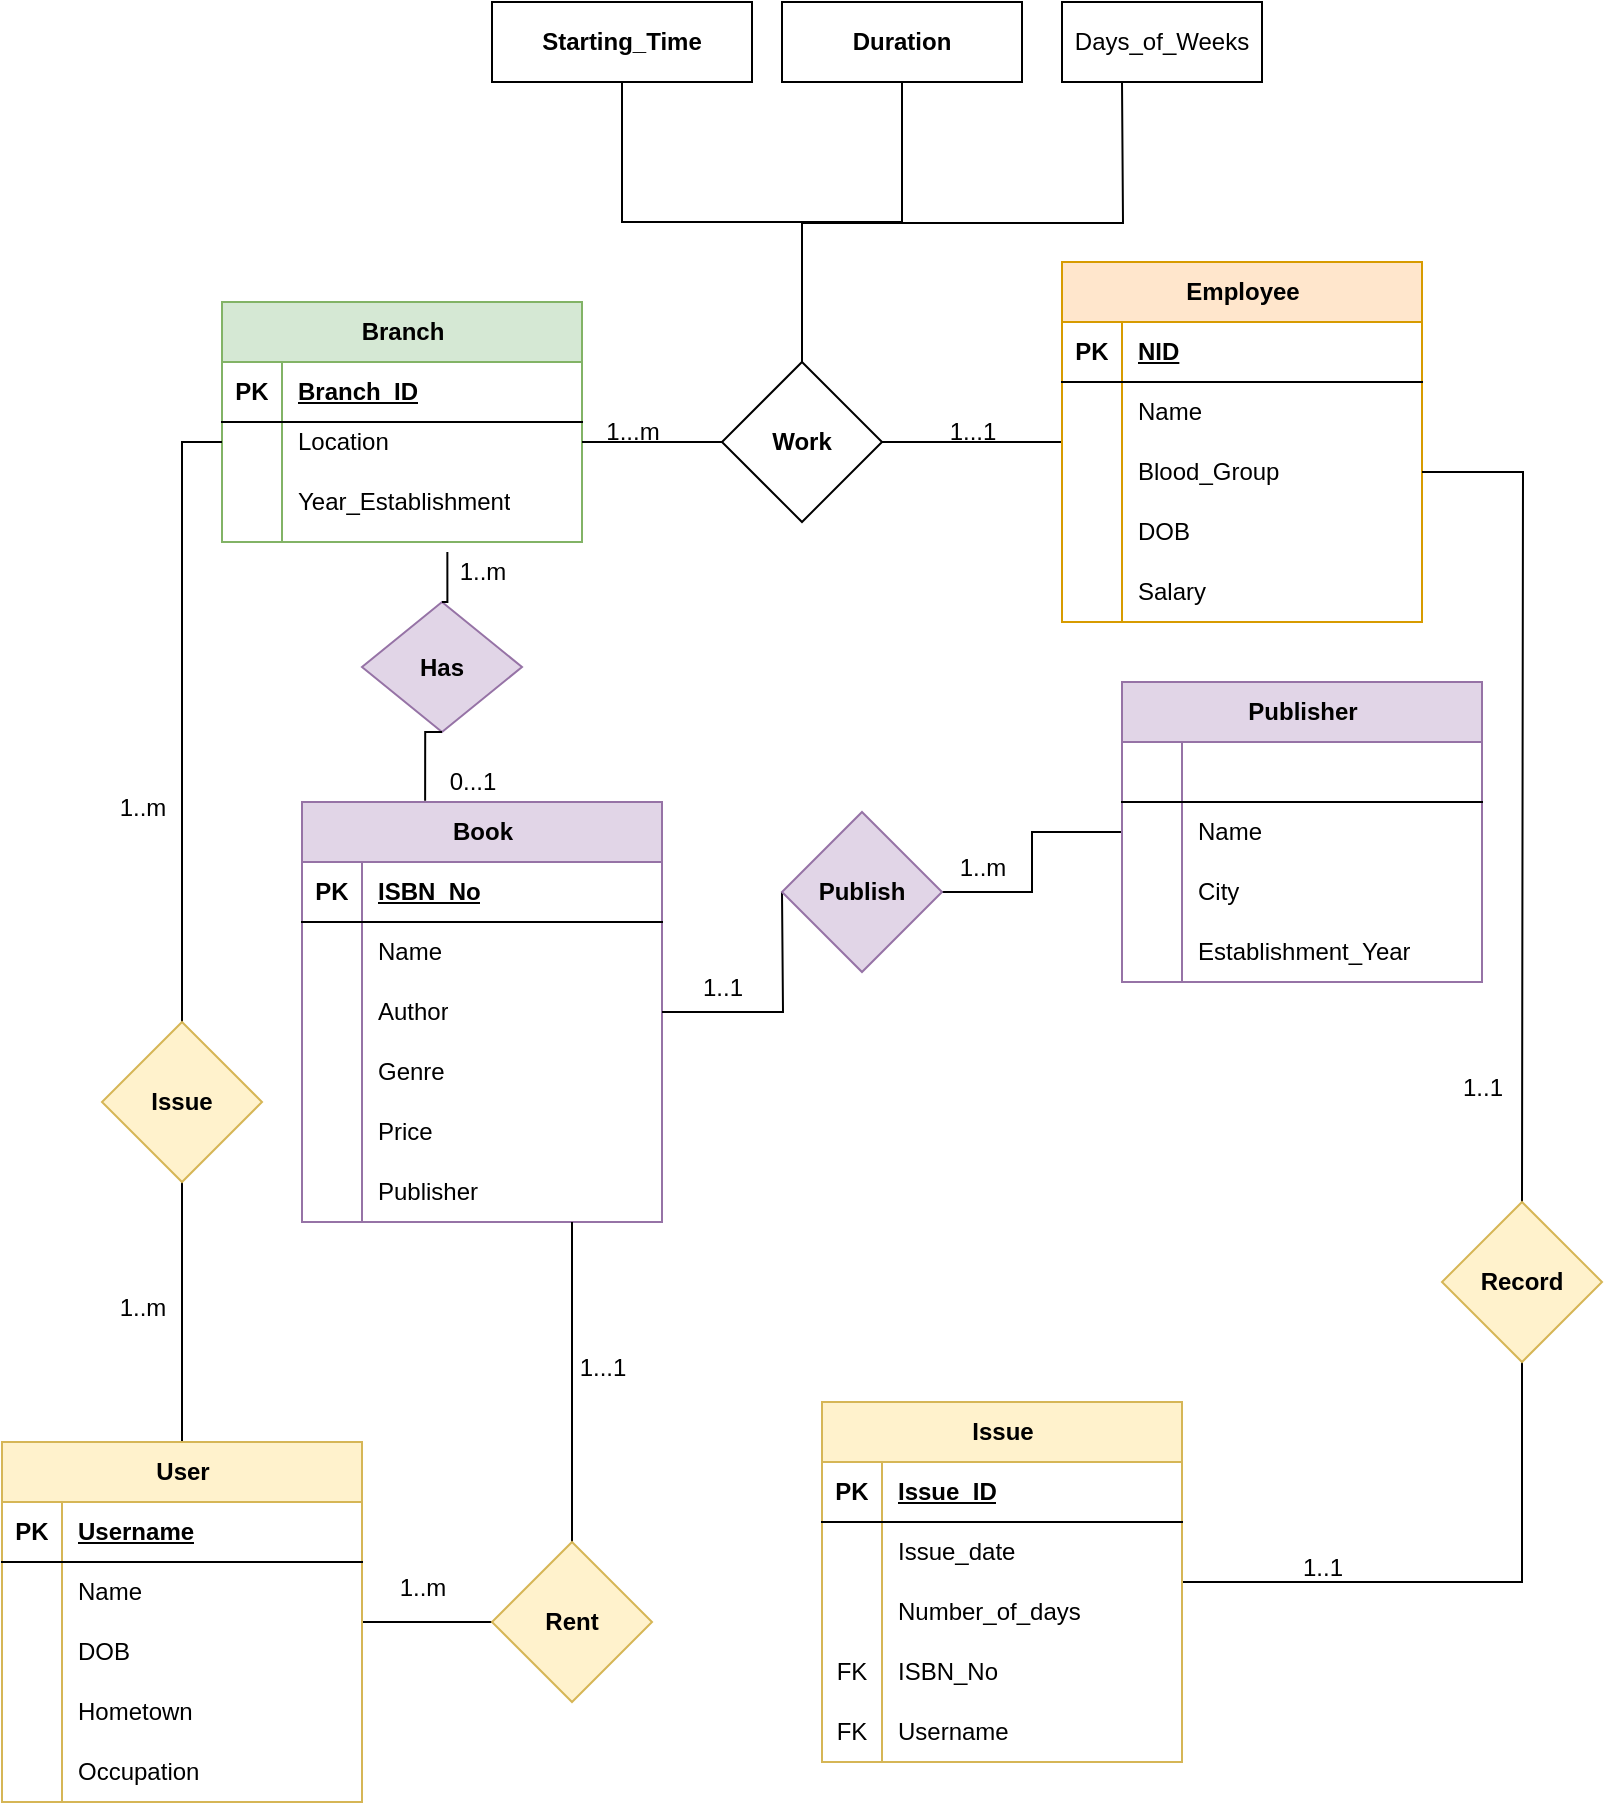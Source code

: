 <mxfile version="21.8.0" type="github">
  <diagram id="R2lEEEUBdFMjLlhIrx00" name="Page-1">
    <mxGraphModel dx="1235" dy="628" grid="1" gridSize="10" guides="1" tooltips="1" connect="1" arrows="1" fold="1" page="1" pageScale="1" pageWidth="850" pageHeight="1100" math="0" shadow="0" extFonts="Permanent Marker^https://fonts.googleapis.com/css?family=Permanent+Marker">
      <root>
        <mxCell id="0" />
        <mxCell id="1" parent="0" />
        <mxCell id="MtGaATZXuPt40L4XzjUD-1" value="Branch" style="shape=table;startSize=30;container=1;collapsible=1;childLayout=tableLayout;fixedRows=1;rowLines=0;fontStyle=1;align=center;resizeLast=1;html=1;fillColor=#d5e8d4;strokeColor=#82b366;" vertex="1" parent="1">
          <mxGeometry x="160" y="190" width="180" height="120" as="geometry" />
        </mxCell>
        <mxCell id="MtGaATZXuPt40L4XzjUD-2" value="" style="shape=tableRow;horizontal=0;startSize=0;swimlaneHead=0;swimlaneBody=0;fillColor=none;collapsible=0;dropTarget=0;points=[[0,0.5],[1,0.5]];portConstraint=eastwest;top=0;left=0;right=0;bottom=1;" vertex="1" parent="MtGaATZXuPt40L4XzjUD-1">
          <mxGeometry y="30" width="180" height="30" as="geometry" />
        </mxCell>
        <mxCell id="MtGaATZXuPt40L4XzjUD-3" value="PK" style="shape=partialRectangle;connectable=0;fillColor=none;top=0;left=0;bottom=0;right=0;fontStyle=1;overflow=hidden;whiteSpace=wrap;html=1;" vertex="1" parent="MtGaATZXuPt40L4XzjUD-2">
          <mxGeometry width="30" height="30" as="geometry">
            <mxRectangle width="30" height="30" as="alternateBounds" />
          </mxGeometry>
        </mxCell>
        <mxCell id="MtGaATZXuPt40L4XzjUD-4" value="Branch_ID" style="shape=partialRectangle;connectable=0;fillColor=none;top=0;left=0;bottom=0;right=0;align=left;spacingLeft=6;fontStyle=5;overflow=hidden;whiteSpace=wrap;html=1;" vertex="1" parent="MtGaATZXuPt40L4XzjUD-2">
          <mxGeometry x="30" width="150" height="30" as="geometry">
            <mxRectangle width="150" height="30" as="alternateBounds" />
          </mxGeometry>
        </mxCell>
        <mxCell id="MtGaATZXuPt40L4XzjUD-5" value="" style="shape=tableRow;horizontal=0;startSize=0;swimlaneHead=0;swimlaneBody=0;fillColor=none;collapsible=0;dropTarget=0;points=[[0,0.5],[1,0.5]];portConstraint=eastwest;top=0;left=0;right=0;bottom=0;" vertex="1" parent="MtGaATZXuPt40L4XzjUD-1">
          <mxGeometry y="60" width="180" height="20" as="geometry" />
        </mxCell>
        <mxCell id="MtGaATZXuPt40L4XzjUD-6" value="" style="shape=partialRectangle;connectable=0;fillColor=none;top=0;left=0;bottom=0;right=0;editable=1;overflow=hidden;whiteSpace=wrap;html=1;" vertex="1" parent="MtGaATZXuPt40L4XzjUD-5">
          <mxGeometry width="30" height="20" as="geometry">
            <mxRectangle width="30" height="20" as="alternateBounds" />
          </mxGeometry>
        </mxCell>
        <mxCell id="MtGaATZXuPt40L4XzjUD-7" value="Location" style="shape=partialRectangle;connectable=0;fillColor=none;top=0;left=0;bottom=0;right=0;align=left;spacingLeft=6;overflow=hidden;whiteSpace=wrap;html=1;" vertex="1" parent="MtGaATZXuPt40L4XzjUD-5">
          <mxGeometry x="30" width="150" height="20" as="geometry">
            <mxRectangle width="150" height="20" as="alternateBounds" />
          </mxGeometry>
        </mxCell>
        <mxCell id="MtGaATZXuPt40L4XzjUD-8" value="" style="shape=tableRow;horizontal=0;startSize=0;swimlaneHead=0;swimlaneBody=0;fillColor=none;collapsible=0;dropTarget=0;points=[[0,0.5],[1,0.5]];portConstraint=eastwest;top=0;left=0;right=0;bottom=0;" vertex="1" parent="MtGaATZXuPt40L4XzjUD-1">
          <mxGeometry y="80" width="180" height="40" as="geometry" />
        </mxCell>
        <mxCell id="MtGaATZXuPt40L4XzjUD-9" value="" style="shape=partialRectangle;connectable=0;fillColor=none;top=0;left=0;bottom=0;right=0;editable=1;overflow=hidden;whiteSpace=wrap;html=1;" vertex="1" parent="MtGaATZXuPt40L4XzjUD-8">
          <mxGeometry width="30" height="40" as="geometry">
            <mxRectangle width="30" height="40" as="alternateBounds" />
          </mxGeometry>
        </mxCell>
        <mxCell id="MtGaATZXuPt40L4XzjUD-10" value="Year_Establishment" style="shape=partialRectangle;connectable=0;fillColor=none;top=0;left=0;bottom=0;right=0;align=left;spacingLeft=6;overflow=hidden;whiteSpace=wrap;html=1;" vertex="1" parent="MtGaATZXuPt40L4XzjUD-8">
          <mxGeometry x="30" width="150" height="40" as="geometry">
            <mxRectangle width="150" height="40" as="alternateBounds" />
          </mxGeometry>
        </mxCell>
        <mxCell id="MtGaATZXuPt40L4XzjUD-41" value="" style="edgeStyle=orthogonalEdgeStyle;rounded=0;orthogonalLoop=1;jettySize=auto;html=1;endArrow=none;endFill=0;" edge="1" parent="1" source="MtGaATZXuPt40L4XzjUD-14" target="MtGaATZXuPt40L4XzjUD-40">
          <mxGeometry relative="1" as="geometry" />
        </mxCell>
        <mxCell id="MtGaATZXuPt40L4XzjUD-14" value="Employee" style="shape=table;startSize=30;container=1;collapsible=1;childLayout=tableLayout;fixedRows=1;rowLines=0;fontStyle=1;align=center;resizeLast=1;html=1;fillColor=#ffe6cc;strokeColor=#d79b00;" vertex="1" parent="1">
          <mxGeometry x="580" y="170" width="180" height="180" as="geometry" />
        </mxCell>
        <mxCell id="MtGaATZXuPt40L4XzjUD-15" value="" style="shape=tableRow;horizontal=0;startSize=0;swimlaneHead=0;swimlaneBody=0;fillColor=none;collapsible=0;dropTarget=0;points=[[0,0.5],[1,0.5]];portConstraint=eastwest;top=0;left=0;right=0;bottom=1;" vertex="1" parent="MtGaATZXuPt40L4XzjUD-14">
          <mxGeometry y="30" width="180" height="30" as="geometry" />
        </mxCell>
        <mxCell id="MtGaATZXuPt40L4XzjUD-16" value="PK" style="shape=partialRectangle;connectable=0;fillColor=none;top=0;left=0;bottom=0;right=0;fontStyle=1;overflow=hidden;whiteSpace=wrap;html=1;" vertex="1" parent="MtGaATZXuPt40L4XzjUD-15">
          <mxGeometry width="30" height="30" as="geometry">
            <mxRectangle width="30" height="30" as="alternateBounds" />
          </mxGeometry>
        </mxCell>
        <mxCell id="MtGaATZXuPt40L4XzjUD-17" value="NID" style="shape=partialRectangle;connectable=0;fillColor=none;top=0;left=0;bottom=0;right=0;align=left;spacingLeft=6;fontStyle=5;overflow=hidden;whiteSpace=wrap;html=1;" vertex="1" parent="MtGaATZXuPt40L4XzjUD-15">
          <mxGeometry x="30" width="150" height="30" as="geometry">
            <mxRectangle width="150" height="30" as="alternateBounds" />
          </mxGeometry>
        </mxCell>
        <mxCell id="MtGaATZXuPt40L4XzjUD-18" value="" style="shape=tableRow;horizontal=0;startSize=0;swimlaneHead=0;swimlaneBody=0;fillColor=none;collapsible=0;dropTarget=0;points=[[0,0.5],[1,0.5]];portConstraint=eastwest;top=0;left=0;right=0;bottom=0;" vertex="1" parent="MtGaATZXuPt40L4XzjUD-14">
          <mxGeometry y="60" width="180" height="30" as="geometry" />
        </mxCell>
        <mxCell id="MtGaATZXuPt40L4XzjUD-19" value="" style="shape=partialRectangle;connectable=0;fillColor=none;top=0;left=0;bottom=0;right=0;editable=1;overflow=hidden;whiteSpace=wrap;html=1;" vertex="1" parent="MtGaATZXuPt40L4XzjUD-18">
          <mxGeometry width="30" height="30" as="geometry">
            <mxRectangle width="30" height="30" as="alternateBounds" />
          </mxGeometry>
        </mxCell>
        <mxCell id="MtGaATZXuPt40L4XzjUD-20" value="Name" style="shape=partialRectangle;connectable=0;fillColor=none;top=0;left=0;bottom=0;right=0;align=left;spacingLeft=6;overflow=hidden;whiteSpace=wrap;html=1;" vertex="1" parent="MtGaATZXuPt40L4XzjUD-18">
          <mxGeometry x="30" width="150" height="30" as="geometry">
            <mxRectangle width="150" height="30" as="alternateBounds" />
          </mxGeometry>
        </mxCell>
        <mxCell id="MtGaATZXuPt40L4XzjUD-21" value="" style="shape=tableRow;horizontal=0;startSize=0;swimlaneHead=0;swimlaneBody=0;fillColor=none;collapsible=0;dropTarget=0;points=[[0,0.5],[1,0.5]];portConstraint=eastwest;top=0;left=0;right=0;bottom=0;" vertex="1" parent="MtGaATZXuPt40L4XzjUD-14">
          <mxGeometry y="90" width="180" height="30" as="geometry" />
        </mxCell>
        <mxCell id="MtGaATZXuPt40L4XzjUD-22" value="" style="shape=partialRectangle;connectable=0;fillColor=none;top=0;left=0;bottom=0;right=0;editable=1;overflow=hidden;whiteSpace=wrap;html=1;" vertex="1" parent="MtGaATZXuPt40L4XzjUD-21">
          <mxGeometry width="30" height="30" as="geometry">
            <mxRectangle width="30" height="30" as="alternateBounds" />
          </mxGeometry>
        </mxCell>
        <mxCell id="MtGaATZXuPt40L4XzjUD-23" value="Blood_Group" style="shape=partialRectangle;connectable=0;fillColor=none;top=0;left=0;bottom=0;right=0;align=left;spacingLeft=6;overflow=hidden;whiteSpace=wrap;html=1;" vertex="1" parent="MtGaATZXuPt40L4XzjUD-21">
          <mxGeometry x="30" width="150" height="30" as="geometry">
            <mxRectangle width="150" height="30" as="alternateBounds" />
          </mxGeometry>
        </mxCell>
        <mxCell id="MtGaATZXuPt40L4XzjUD-24" value="" style="shape=tableRow;horizontal=0;startSize=0;swimlaneHead=0;swimlaneBody=0;fillColor=none;collapsible=0;dropTarget=0;points=[[0,0.5],[1,0.5]];portConstraint=eastwest;top=0;left=0;right=0;bottom=0;" vertex="1" parent="MtGaATZXuPt40L4XzjUD-14">
          <mxGeometry y="120" width="180" height="30" as="geometry" />
        </mxCell>
        <mxCell id="MtGaATZXuPt40L4XzjUD-25" value="" style="shape=partialRectangle;connectable=0;fillColor=none;top=0;left=0;bottom=0;right=0;editable=1;overflow=hidden;whiteSpace=wrap;html=1;" vertex="1" parent="MtGaATZXuPt40L4XzjUD-24">
          <mxGeometry width="30" height="30" as="geometry">
            <mxRectangle width="30" height="30" as="alternateBounds" />
          </mxGeometry>
        </mxCell>
        <mxCell id="MtGaATZXuPt40L4XzjUD-26" value="DOB" style="shape=partialRectangle;connectable=0;fillColor=none;top=0;left=0;bottom=0;right=0;align=left;spacingLeft=6;overflow=hidden;whiteSpace=wrap;html=1;" vertex="1" parent="MtGaATZXuPt40L4XzjUD-24">
          <mxGeometry x="30" width="150" height="30" as="geometry">
            <mxRectangle width="150" height="30" as="alternateBounds" />
          </mxGeometry>
        </mxCell>
        <mxCell id="MtGaATZXuPt40L4XzjUD-135" value="" style="shape=tableRow;horizontal=0;startSize=0;swimlaneHead=0;swimlaneBody=0;fillColor=none;collapsible=0;dropTarget=0;points=[[0,0.5],[1,0.5]];portConstraint=eastwest;top=0;left=0;right=0;bottom=0;" vertex="1" parent="MtGaATZXuPt40L4XzjUD-14">
          <mxGeometry y="150" width="180" height="30" as="geometry" />
        </mxCell>
        <mxCell id="MtGaATZXuPt40L4XzjUD-136" value="" style="shape=partialRectangle;connectable=0;fillColor=none;top=0;left=0;bottom=0;right=0;editable=1;overflow=hidden;whiteSpace=wrap;html=1;" vertex="1" parent="MtGaATZXuPt40L4XzjUD-135">
          <mxGeometry width="30" height="30" as="geometry">
            <mxRectangle width="30" height="30" as="alternateBounds" />
          </mxGeometry>
        </mxCell>
        <mxCell id="MtGaATZXuPt40L4XzjUD-137" value="Salary" style="shape=partialRectangle;connectable=0;fillColor=none;top=0;left=0;bottom=0;right=0;align=left;spacingLeft=6;overflow=hidden;whiteSpace=wrap;html=1;" vertex="1" parent="MtGaATZXuPt40L4XzjUD-135">
          <mxGeometry x="30" width="150" height="30" as="geometry">
            <mxRectangle width="150" height="30" as="alternateBounds" />
          </mxGeometry>
        </mxCell>
        <mxCell id="MtGaATZXuPt40L4XzjUD-39" style="edgeStyle=orthogonalEdgeStyle;rounded=0;orthogonalLoop=1;jettySize=auto;html=1;exitX=1;exitY=0.5;exitDx=0;exitDy=0;entryX=0;entryY=0.5;entryDx=0;entryDy=0;endArrow=none;endFill=0;" edge="1" parent="1" source="MtGaATZXuPt40L4XzjUD-5" target="MtGaATZXuPt40L4XzjUD-40">
          <mxGeometry relative="1" as="geometry">
            <mxPoint x="410" y="255" as="targetPoint" />
          </mxGeometry>
        </mxCell>
        <mxCell id="MtGaATZXuPt40L4XzjUD-44" value="" style="edgeStyle=orthogonalEdgeStyle;rounded=0;orthogonalLoop=1;jettySize=auto;html=1;endArrow=none;endFill=0;" edge="1" parent="1" source="MtGaATZXuPt40L4XzjUD-40" target="MtGaATZXuPt40L4XzjUD-43">
          <mxGeometry relative="1" as="geometry" />
        </mxCell>
        <mxCell id="MtGaATZXuPt40L4XzjUD-46" value="" style="edgeStyle=orthogonalEdgeStyle;rounded=0;orthogonalLoop=1;jettySize=auto;html=1;endArrow=none;endFill=0;" edge="1" parent="1" source="MtGaATZXuPt40L4XzjUD-40" target="MtGaATZXuPt40L4XzjUD-45">
          <mxGeometry relative="1" as="geometry" />
        </mxCell>
        <mxCell id="MtGaATZXuPt40L4XzjUD-47" style="edgeStyle=orthogonalEdgeStyle;rounded=0;orthogonalLoop=1;jettySize=auto;html=1;exitX=0.5;exitY=0;exitDx=0;exitDy=0;endArrow=none;endFill=0;" edge="1" parent="1" source="MtGaATZXuPt40L4XzjUD-40">
          <mxGeometry relative="1" as="geometry">
            <mxPoint x="610" y="80" as="targetPoint" />
          </mxGeometry>
        </mxCell>
        <mxCell id="MtGaATZXuPt40L4XzjUD-40" value="Work" style="rhombus;whiteSpace=wrap;html=1;startSize=30;fontStyle=1;" vertex="1" parent="1">
          <mxGeometry x="410" y="220" width="80" height="80" as="geometry" />
        </mxCell>
        <mxCell id="MtGaATZXuPt40L4XzjUD-43" value="Starting_Time" style="whiteSpace=wrap;html=1;startSize=30;fontStyle=1;" vertex="1" parent="1">
          <mxGeometry x="295" y="40" width="130" height="40" as="geometry" />
        </mxCell>
        <mxCell id="MtGaATZXuPt40L4XzjUD-45" value="Duration" style="whiteSpace=wrap;html=1;startSize=30;fontStyle=1;" vertex="1" parent="1">
          <mxGeometry x="440" y="40" width="120" height="40" as="geometry" />
        </mxCell>
        <mxCell id="MtGaATZXuPt40L4XzjUD-48" value="Days_of_Weeks" style="whiteSpace=wrap;html=1;align=center;" vertex="1" parent="1">
          <mxGeometry x="580" y="40" width="100" height="40" as="geometry" />
        </mxCell>
        <mxCell id="MtGaATZXuPt40L4XzjUD-49" value="Book" style="shape=table;startSize=30;container=1;collapsible=1;childLayout=tableLayout;fixedRows=1;rowLines=0;fontStyle=1;align=center;resizeLast=1;html=1;fillColor=#e1d5e7;strokeColor=#9673a6;" vertex="1" parent="1">
          <mxGeometry x="200" y="440" width="180" height="210" as="geometry" />
        </mxCell>
        <mxCell id="MtGaATZXuPt40L4XzjUD-50" value="" style="shape=tableRow;horizontal=0;startSize=0;swimlaneHead=0;swimlaneBody=0;fillColor=none;collapsible=0;dropTarget=0;points=[[0,0.5],[1,0.5]];portConstraint=eastwest;top=0;left=0;right=0;bottom=1;" vertex="1" parent="MtGaATZXuPt40L4XzjUD-49">
          <mxGeometry y="30" width="180" height="30" as="geometry" />
        </mxCell>
        <mxCell id="MtGaATZXuPt40L4XzjUD-51" value="PK" style="shape=partialRectangle;connectable=0;fillColor=none;top=0;left=0;bottom=0;right=0;fontStyle=1;overflow=hidden;whiteSpace=wrap;html=1;" vertex="1" parent="MtGaATZXuPt40L4XzjUD-50">
          <mxGeometry width="30" height="30" as="geometry">
            <mxRectangle width="30" height="30" as="alternateBounds" />
          </mxGeometry>
        </mxCell>
        <mxCell id="MtGaATZXuPt40L4XzjUD-52" value="ISBN_No" style="shape=partialRectangle;connectable=0;fillColor=none;top=0;left=0;bottom=0;right=0;align=left;spacingLeft=6;fontStyle=5;overflow=hidden;whiteSpace=wrap;html=1;" vertex="1" parent="MtGaATZXuPt40L4XzjUD-50">
          <mxGeometry x="30" width="150" height="30" as="geometry">
            <mxRectangle width="150" height="30" as="alternateBounds" />
          </mxGeometry>
        </mxCell>
        <mxCell id="MtGaATZXuPt40L4XzjUD-53" value="" style="shape=tableRow;horizontal=0;startSize=0;swimlaneHead=0;swimlaneBody=0;fillColor=none;collapsible=0;dropTarget=0;points=[[0,0.5],[1,0.5]];portConstraint=eastwest;top=0;left=0;right=0;bottom=0;" vertex="1" parent="MtGaATZXuPt40L4XzjUD-49">
          <mxGeometry y="60" width="180" height="30" as="geometry" />
        </mxCell>
        <mxCell id="MtGaATZXuPt40L4XzjUD-54" value="" style="shape=partialRectangle;connectable=0;fillColor=none;top=0;left=0;bottom=0;right=0;editable=1;overflow=hidden;whiteSpace=wrap;html=1;" vertex="1" parent="MtGaATZXuPt40L4XzjUD-53">
          <mxGeometry width="30" height="30" as="geometry">
            <mxRectangle width="30" height="30" as="alternateBounds" />
          </mxGeometry>
        </mxCell>
        <mxCell id="MtGaATZXuPt40L4XzjUD-55" value="Name" style="shape=partialRectangle;connectable=0;fillColor=none;top=0;left=0;bottom=0;right=0;align=left;spacingLeft=6;overflow=hidden;whiteSpace=wrap;html=1;" vertex="1" parent="MtGaATZXuPt40L4XzjUD-53">
          <mxGeometry x="30" width="150" height="30" as="geometry">
            <mxRectangle width="150" height="30" as="alternateBounds" />
          </mxGeometry>
        </mxCell>
        <mxCell id="MtGaATZXuPt40L4XzjUD-56" value="" style="shape=tableRow;horizontal=0;startSize=0;swimlaneHead=0;swimlaneBody=0;fillColor=none;collapsible=0;dropTarget=0;points=[[0,0.5],[1,0.5]];portConstraint=eastwest;top=0;left=0;right=0;bottom=0;" vertex="1" parent="MtGaATZXuPt40L4XzjUD-49">
          <mxGeometry y="90" width="180" height="30" as="geometry" />
        </mxCell>
        <mxCell id="MtGaATZXuPt40L4XzjUD-57" value="" style="shape=partialRectangle;connectable=0;fillColor=none;top=0;left=0;bottom=0;right=0;editable=1;overflow=hidden;whiteSpace=wrap;html=1;" vertex="1" parent="MtGaATZXuPt40L4XzjUD-56">
          <mxGeometry width="30" height="30" as="geometry">
            <mxRectangle width="30" height="30" as="alternateBounds" />
          </mxGeometry>
        </mxCell>
        <mxCell id="MtGaATZXuPt40L4XzjUD-58" value="Author" style="shape=partialRectangle;connectable=0;fillColor=none;top=0;left=0;bottom=0;right=0;align=left;spacingLeft=6;overflow=hidden;whiteSpace=wrap;html=1;" vertex="1" parent="MtGaATZXuPt40L4XzjUD-56">
          <mxGeometry x="30" width="150" height="30" as="geometry">
            <mxRectangle width="150" height="30" as="alternateBounds" />
          </mxGeometry>
        </mxCell>
        <mxCell id="MtGaATZXuPt40L4XzjUD-59" value="" style="shape=tableRow;horizontal=0;startSize=0;swimlaneHead=0;swimlaneBody=0;fillColor=none;collapsible=0;dropTarget=0;points=[[0,0.5],[1,0.5]];portConstraint=eastwest;top=0;left=0;right=0;bottom=0;" vertex="1" parent="MtGaATZXuPt40L4XzjUD-49">
          <mxGeometry y="120" width="180" height="30" as="geometry" />
        </mxCell>
        <mxCell id="MtGaATZXuPt40L4XzjUD-60" value="" style="shape=partialRectangle;connectable=0;fillColor=none;top=0;left=0;bottom=0;right=0;editable=1;overflow=hidden;whiteSpace=wrap;html=1;" vertex="1" parent="MtGaATZXuPt40L4XzjUD-59">
          <mxGeometry width="30" height="30" as="geometry">
            <mxRectangle width="30" height="30" as="alternateBounds" />
          </mxGeometry>
        </mxCell>
        <mxCell id="MtGaATZXuPt40L4XzjUD-61" value="Genre" style="shape=partialRectangle;connectable=0;fillColor=none;top=0;left=0;bottom=0;right=0;align=left;spacingLeft=6;overflow=hidden;whiteSpace=wrap;html=1;" vertex="1" parent="MtGaATZXuPt40L4XzjUD-59">
          <mxGeometry x="30" width="150" height="30" as="geometry">
            <mxRectangle width="150" height="30" as="alternateBounds" />
          </mxGeometry>
        </mxCell>
        <mxCell id="MtGaATZXuPt40L4XzjUD-62" value="" style="shape=tableRow;horizontal=0;startSize=0;swimlaneHead=0;swimlaneBody=0;fillColor=none;collapsible=0;dropTarget=0;points=[[0,0.5],[1,0.5]];portConstraint=eastwest;top=0;left=0;right=0;bottom=0;" vertex="1" parent="MtGaATZXuPt40L4XzjUD-49">
          <mxGeometry y="150" width="180" height="30" as="geometry" />
        </mxCell>
        <mxCell id="MtGaATZXuPt40L4XzjUD-63" value="" style="shape=partialRectangle;connectable=0;fillColor=none;top=0;left=0;bottom=0;right=0;editable=1;overflow=hidden;whiteSpace=wrap;html=1;" vertex="1" parent="MtGaATZXuPt40L4XzjUD-62">
          <mxGeometry width="30" height="30" as="geometry">
            <mxRectangle width="30" height="30" as="alternateBounds" />
          </mxGeometry>
        </mxCell>
        <mxCell id="MtGaATZXuPt40L4XzjUD-64" value="Price" style="shape=partialRectangle;connectable=0;fillColor=none;top=0;left=0;bottom=0;right=0;align=left;spacingLeft=6;overflow=hidden;whiteSpace=wrap;html=1;" vertex="1" parent="MtGaATZXuPt40L4XzjUD-62">
          <mxGeometry x="30" width="150" height="30" as="geometry">
            <mxRectangle width="150" height="30" as="alternateBounds" />
          </mxGeometry>
        </mxCell>
        <mxCell id="MtGaATZXuPt40L4XzjUD-65" value="" style="shape=tableRow;horizontal=0;startSize=0;swimlaneHead=0;swimlaneBody=0;fillColor=none;collapsible=0;dropTarget=0;points=[[0,0.5],[1,0.5]];portConstraint=eastwest;top=0;left=0;right=0;bottom=0;" vertex="1" parent="MtGaATZXuPt40L4XzjUD-49">
          <mxGeometry y="180" width="180" height="30" as="geometry" />
        </mxCell>
        <mxCell id="MtGaATZXuPt40L4XzjUD-66" value="" style="shape=partialRectangle;connectable=0;fillColor=none;top=0;left=0;bottom=0;right=0;editable=1;overflow=hidden;whiteSpace=wrap;html=1;" vertex="1" parent="MtGaATZXuPt40L4XzjUD-65">
          <mxGeometry width="30" height="30" as="geometry">
            <mxRectangle width="30" height="30" as="alternateBounds" />
          </mxGeometry>
        </mxCell>
        <mxCell id="MtGaATZXuPt40L4XzjUD-67" value="Publisher" style="shape=partialRectangle;connectable=0;fillColor=none;top=0;left=0;bottom=0;right=0;align=left;spacingLeft=6;overflow=hidden;whiteSpace=wrap;html=1;" vertex="1" parent="MtGaATZXuPt40L4XzjUD-65">
          <mxGeometry x="30" width="150" height="30" as="geometry">
            <mxRectangle width="150" height="30" as="alternateBounds" />
          </mxGeometry>
        </mxCell>
        <mxCell id="MtGaATZXuPt40L4XzjUD-92" value="" style="edgeStyle=orthogonalEdgeStyle;rounded=0;orthogonalLoop=1;jettySize=auto;html=1;endArrow=none;endFill=0;" edge="1" parent="1" source="MtGaATZXuPt40L4XzjUD-68" target="MtGaATZXuPt40L4XzjUD-91">
          <mxGeometry relative="1" as="geometry" />
        </mxCell>
        <mxCell id="MtGaATZXuPt40L4XzjUD-68" value="Publisher" style="shape=table;startSize=30;container=1;collapsible=1;childLayout=tableLayout;fixedRows=1;rowLines=0;fontStyle=1;align=center;resizeLast=1;html=1;fillColor=#e1d5e7;strokeColor=#9673a6;" vertex="1" parent="1">
          <mxGeometry x="610" y="380" width="180" height="150" as="geometry" />
        </mxCell>
        <mxCell id="MtGaATZXuPt40L4XzjUD-69" value="" style="shape=tableRow;horizontal=0;startSize=0;swimlaneHead=0;swimlaneBody=0;fillColor=none;collapsible=0;dropTarget=0;points=[[0,0.5],[1,0.5]];portConstraint=eastwest;top=0;left=0;right=0;bottom=1;" vertex="1" parent="MtGaATZXuPt40L4XzjUD-68">
          <mxGeometry y="30" width="180" height="30" as="geometry" />
        </mxCell>
        <mxCell id="MtGaATZXuPt40L4XzjUD-70" value="" style="shape=partialRectangle;connectable=0;fillColor=none;top=0;left=0;bottom=0;right=0;fontStyle=1;overflow=hidden;whiteSpace=wrap;html=1;" vertex="1" parent="MtGaATZXuPt40L4XzjUD-69">
          <mxGeometry width="30" height="30" as="geometry">
            <mxRectangle width="30" height="30" as="alternateBounds" />
          </mxGeometry>
        </mxCell>
        <mxCell id="MtGaATZXuPt40L4XzjUD-71" value="" style="shape=partialRectangle;connectable=0;fillColor=none;top=0;left=0;bottom=0;right=0;align=left;spacingLeft=6;fontStyle=5;overflow=hidden;whiteSpace=wrap;html=1;" vertex="1" parent="MtGaATZXuPt40L4XzjUD-69">
          <mxGeometry x="30" width="150" height="30" as="geometry">
            <mxRectangle width="150" height="30" as="alternateBounds" />
          </mxGeometry>
        </mxCell>
        <mxCell id="MtGaATZXuPt40L4XzjUD-72" value="" style="shape=tableRow;horizontal=0;startSize=0;swimlaneHead=0;swimlaneBody=0;fillColor=none;collapsible=0;dropTarget=0;points=[[0,0.5],[1,0.5]];portConstraint=eastwest;top=0;left=0;right=0;bottom=0;" vertex="1" parent="MtGaATZXuPt40L4XzjUD-68">
          <mxGeometry y="60" width="180" height="30" as="geometry" />
        </mxCell>
        <mxCell id="MtGaATZXuPt40L4XzjUD-73" value="" style="shape=partialRectangle;connectable=0;fillColor=none;top=0;left=0;bottom=0;right=0;editable=1;overflow=hidden;whiteSpace=wrap;html=1;" vertex="1" parent="MtGaATZXuPt40L4XzjUD-72">
          <mxGeometry width="30" height="30" as="geometry">
            <mxRectangle width="30" height="30" as="alternateBounds" />
          </mxGeometry>
        </mxCell>
        <mxCell id="MtGaATZXuPt40L4XzjUD-74" value="Name" style="shape=partialRectangle;connectable=0;fillColor=none;top=0;left=0;bottom=0;right=0;align=left;spacingLeft=6;overflow=hidden;whiteSpace=wrap;html=1;" vertex="1" parent="MtGaATZXuPt40L4XzjUD-72">
          <mxGeometry x="30" width="150" height="30" as="geometry">
            <mxRectangle width="150" height="30" as="alternateBounds" />
          </mxGeometry>
        </mxCell>
        <mxCell id="MtGaATZXuPt40L4XzjUD-75" value="" style="shape=tableRow;horizontal=0;startSize=0;swimlaneHead=0;swimlaneBody=0;fillColor=none;collapsible=0;dropTarget=0;points=[[0,0.5],[1,0.5]];portConstraint=eastwest;top=0;left=0;right=0;bottom=0;" vertex="1" parent="MtGaATZXuPt40L4XzjUD-68">
          <mxGeometry y="90" width="180" height="30" as="geometry" />
        </mxCell>
        <mxCell id="MtGaATZXuPt40L4XzjUD-76" value="" style="shape=partialRectangle;connectable=0;fillColor=none;top=0;left=0;bottom=0;right=0;editable=1;overflow=hidden;whiteSpace=wrap;html=1;" vertex="1" parent="MtGaATZXuPt40L4XzjUD-75">
          <mxGeometry width="30" height="30" as="geometry">
            <mxRectangle width="30" height="30" as="alternateBounds" />
          </mxGeometry>
        </mxCell>
        <mxCell id="MtGaATZXuPt40L4XzjUD-77" value="City" style="shape=partialRectangle;connectable=0;fillColor=none;top=0;left=0;bottom=0;right=0;align=left;spacingLeft=6;overflow=hidden;whiteSpace=wrap;html=1;" vertex="1" parent="MtGaATZXuPt40L4XzjUD-75">
          <mxGeometry x="30" width="150" height="30" as="geometry">
            <mxRectangle width="150" height="30" as="alternateBounds" />
          </mxGeometry>
        </mxCell>
        <mxCell id="MtGaATZXuPt40L4XzjUD-78" value="" style="shape=tableRow;horizontal=0;startSize=0;swimlaneHead=0;swimlaneBody=0;fillColor=none;collapsible=0;dropTarget=0;points=[[0,0.5],[1,0.5]];portConstraint=eastwest;top=0;left=0;right=0;bottom=0;" vertex="1" parent="MtGaATZXuPt40L4XzjUD-68">
          <mxGeometry y="120" width="180" height="30" as="geometry" />
        </mxCell>
        <mxCell id="MtGaATZXuPt40L4XzjUD-79" value="" style="shape=partialRectangle;connectable=0;fillColor=none;top=0;left=0;bottom=0;right=0;editable=1;overflow=hidden;whiteSpace=wrap;html=1;" vertex="1" parent="MtGaATZXuPt40L4XzjUD-78">
          <mxGeometry width="30" height="30" as="geometry">
            <mxRectangle width="30" height="30" as="alternateBounds" />
          </mxGeometry>
        </mxCell>
        <mxCell id="MtGaATZXuPt40L4XzjUD-80" value="Establishment_Year" style="shape=partialRectangle;connectable=0;fillColor=none;top=0;left=0;bottom=0;right=0;align=left;spacingLeft=6;overflow=hidden;whiteSpace=wrap;html=1;" vertex="1" parent="MtGaATZXuPt40L4XzjUD-78">
          <mxGeometry x="30" width="150" height="30" as="geometry">
            <mxRectangle width="150" height="30" as="alternateBounds" />
          </mxGeometry>
        </mxCell>
        <mxCell id="MtGaATZXuPt40L4XzjUD-87" value="Has" style="rhombus;whiteSpace=wrap;html=1;fillColor=#e1d5e7;strokeColor=#9673a6;startSize=30;fontStyle=1;" vertex="1" parent="1">
          <mxGeometry x="230" y="340" width="80" height="65" as="geometry" />
        </mxCell>
        <mxCell id="MtGaATZXuPt40L4XzjUD-90" style="edgeStyle=orthogonalEdgeStyle;rounded=0;orthogonalLoop=1;jettySize=auto;html=1;exitX=1;exitY=0.5;exitDx=0;exitDy=0;endArrow=none;endFill=0;" edge="1" parent="1" source="MtGaATZXuPt40L4XzjUD-56">
          <mxGeometry relative="1" as="geometry">
            <mxPoint x="440" y="484.941" as="targetPoint" />
          </mxGeometry>
        </mxCell>
        <mxCell id="MtGaATZXuPt40L4XzjUD-91" value="Publish" style="rhombus;whiteSpace=wrap;html=1;fillColor=#e1d5e7;strokeColor=#9673a6;startSize=30;fontStyle=1;" vertex="1" parent="1">
          <mxGeometry x="440" y="445" width="80" height="80" as="geometry" />
        </mxCell>
        <mxCell id="MtGaATZXuPt40L4XzjUD-117" value="" style="edgeStyle=orthogonalEdgeStyle;rounded=0;orthogonalLoop=1;jettySize=auto;html=1;endArrow=none;endFill=0;" edge="1" parent="1" source="MtGaATZXuPt40L4XzjUD-94" target="MtGaATZXuPt40L4XzjUD-116">
          <mxGeometry relative="1" as="geometry" />
        </mxCell>
        <mxCell id="MtGaATZXuPt40L4XzjUD-141" value="" style="edgeStyle=orthogonalEdgeStyle;rounded=0;orthogonalLoop=1;jettySize=auto;html=1;endArrow=none;endFill=0;" edge="1" parent="1" source="MtGaATZXuPt40L4XzjUD-94" target="MtGaATZXuPt40L4XzjUD-140">
          <mxGeometry relative="1" as="geometry" />
        </mxCell>
        <mxCell id="MtGaATZXuPt40L4XzjUD-94" value="User" style="shape=table;startSize=30;container=1;collapsible=1;childLayout=tableLayout;fixedRows=1;rowLines=0;fontStyle=1;align=center;resizeLast=1;html=1;fillColor=#fff2cc;strokeColor=#d6b656;" vertex="1" parent="1">
          <mxGeometry x="50" y="760" width="180" height="180" as="geometry" />
        </mxCell>
        <mxCell id="MtGaATZXuPt40L4XzjUD-95" value="" style="shape=tableRow;horizontal=0;startSize=0;swimlaneHead=0;swimlaneBody=0;fillColor=none;collapsible=0;dropTarget=0;points=[[0,0.5],[1,0.5]];portConstraint=eastwest;top=0;left=0;right=0;bottom=1;" vertex="1" parent="MtGaATZXuPt40L4XzjUD-94">
          <mxGeometry y="30" width="180" height="30" as="geometry" />
        </mxCell>
        <mxCell id="MtGaATZXuPt40L4XzjUD-96" value="PK" style="shape=partialRectangle;connectable=0;fillColor=none;top=0;left=0;bottom=0;right=0;fontStyle=1;overflow=hidden;whiteSpace=wrap;html=1;" vertex="1" parent="MtGaATZXuPt40L4XzjUD-95">
          <mxGeometry width="30" height="30" as="geometry">
            <mxRectangle width="30" height="30" as="alternateBounds" />
          </mxGeometry>
        </mxCell>
        <mxCell id="MtGaATZXuPt40L4XzjUD-97" value="Username" style="shape=partialRectangle;connectable=0;fillColor=none;top=0;left=0;bottom=0;right=0;align=left;spacingLeft=6;fontStyle=5;overflow=hidden;whiteSpace=wrap;html=1;" vertex="1" parent="MtGaATZXuPt40L4XzjUD-95">
          <mxGeometry x="30" width="150" height="30" as="geometry">
            <mxRectangle width="150" height="30" as="alternateBounds" />
          </mxGeometry>
        </mxCell>
        <mxCell id="MtGaATZXuPt40L4XzjUD-98" value="" style="shape=tableRow;horizontal=0;startSize=0;swimlaneHead=0;swimlaneBody=0;fillColor=none;collapsible=0;dropTarget=0;points=[[0,0.5],[1,0.5]];portConstraint=eastwest;top=0;left=0;right=0;bottom=0;" vertex="1" parent="MtGaATZXuPt40L4XzjUD-94">
          <mxGeometry y="60" width="180" height="30" as="geometry" />
        </mxCell>
        <mxCell id="MtGaATZXuPt40L4XzjUD-99" value="" style="shape=partialRectangle;connectable=0;fillColor=none;top=0;left=0;bottom=0;right=0;editable=1;overflow=hidden;whiteSpace=wrap;html=1;" vertex="1" parent="MtGaATZXuPt40L4XzjUD-98">
          <mxGeometry width="30" height="30" as="geometry">
            <mxRectangle width="30" height="30" as="alternateBounds" />
          </mxGeometry>
        </mxCell>
        <mxCell id="MtGaATZXuPt40L4XzjUD-100" value="Name" style="shape=partialRectangle;connectable=0;fillColor=none;top=0;left=0;bottom=0;right=0;align=left;spacingLeft=6;overflow=hidden;whiteSpace=wrap;html=1;" vertex="1" parent="MtGaATZXuPt40L4XzjUD-98">
          <mxGeometry x="30" width="150" height="30" as="geometry">
            <mxRectangle width="150" height="30" as="alternateBounds" />
          </mxGeometry>
        </mxCell>
        <mxCell id="MtGaATZXuPt40L4XzjUD-101" value="" style="shape=tableRow;horizontal=0;startSize=0;swimlaneHead=0;swimlaneBody=0;fillColor=none;collapsible=0;dropTarget=0;points=[[0,0.5],[1,0.5]];portConstraint=eastwest;top=0;left=0;right=0;bottom=0;" vertex="1" parent="MtGaATZXuPt40L4XzjUD-94">
          <mxGeometry y="90" width="180" height="30" as="geometry" />
        </mxCell>
        <mxCell id="MtGaATZXuPt40L4XzjUD-102" value="" style="shape=partialRectangle;connectable=0;fillColor=none;top=0;left=0;bottom=0;right=0;editable=1;overflow=hidden;whiteSpace=wrap;html=1;" vertex="1" parent="MtGaATZXuPt40L4XzjUD-101">
          <mxGeometry width="30" height="30" as="geometry">
            <mxRectangle width="30" height="30" as="alternateBounds" />
          </mxGeometry>
        </mxCell>
        <mxCell id="MtGaATZXuPt40L4XzjUD-103" value="DOB" style="shape=partialRectangle;connectable=0;fillColor=none;top=0;left=0;bottom=0;right=0;align=left;spacingLeft=6;overflow=hidden;whiteSpace=wrap;html=1;" vertex="1" parent="MtGaATZXuPt40L4XzjUD-101">
          <mxGeometry x="30" width="150" height="30" as="geometry">
            <mxRectangle width="150" height="30" as="alternateBounds" />
          </mxGeometry>
        </mxCell>
        <mxCell id="MtGaATZXuPt40L4XzjUD-104" value="" style="shape=tableRow;horizontal=0;startSize=0;swimlaneHead=0;swimlaneBody=0;fillColor=none;collapsible=0;dropTarget=0;points=[[0,0.5],[1,0.5]];portConstraint=eastwest;top=0;left=0;right=0;bottom=0;" vertex="1" parent="MtGaATZXuPt40L4XzjUD-94">
          <mxGeometry y="120" width="180" height="30" as="geometry" />
        </mxCell>
        <mxCell id="MtGaATZXuPt40L4XzjUD-105" value="" style="shape=partialRectangle;connectable=0;fillColor=none;top=0;left=0;bottom=0;right=0;editable=1;overflow=hidden;whiteSpace=wrap;html=1;" vertex="1" parent="MtGaATZXuPt40L4XzjUD-104">
          <mxGeometry width="30" height="30" as="geometry">
            <mxRectangle width="30" height="30" as="alternateBounds" />
          </mxGeometry>
        </mxCell>
        <mxCell id="MtGaATZXuPt40L4XzjUD-106" value="Hometown" style="shape=partialRectangle;connectable=0;fillColor=none;top=0;left=0;bottom=0;right=0;align=left;spacingLeft=6;overflow=hidden;whiteSpace=wrap;html=1;" vertex="1" parent="MtGaATZXuPt40L4XzjUD-104">
          <mxGeometry x="30" width="150" height="30" as="geometry">
            <mxRectangle width="150" height="30" as="alternateBounds" />
          </mxGeometry>
        </mxCell>
        <mxCell id="MtGaATZXuPt40L4XzjUD-107" value="" style="shape=tableRow;horizontal=0;startSize=0;swimlaneHead=0;swimlaneBody=0;fillColor=none;collapsible=0;dropTarget=0;points=[[0,0.5],[1,0.5]];portConstraint=eastwest;top=0;left=0;right=0;bottom=0;" vertex="1" parent="MtGaATZXuPt40L4XzjUD-94">
          <mxGeometry y="150" width="180" height="30" as="geometry" />
        </mxCell>
        <mxCell id="MtGaATZXuPt40L4XzjUD-108" value="" style="shape=partialRectangle;connectable=0;fillColor=none;top=0;left=0;bottom=0;right=0;editable=1;overflow=hidden;whiteSpace=wrap;html=1;" vertex="1" parent="MtGaATZXuPt40L4XzjUD-107">
          <mxGeometry width="30" height="30" as="geometry">
            <mxRectangle width="30" height="30" as="alternateBounds" />
          </mxGeometry>
        </mxCell>
        <mxCell id="MtGaATZXuPt40L4XzjUD-109" value="Occupation" style="shape=partialRectangle;connectable=0;fillColor=none;top=0;left=0;bottom=0;right=0;align=left;spacingLeft=6;overflow=hidden;whiteSpace=wrap;html=1;" vertex="1" parent="MtGaATZXuPt40L4XzjUD-107">
          <mxGeometry x="30" width="150" height="30" as="geometry">
            <mxRectangle width="150" height="30" as="alternateBounds" />
          </mxGeometry>
        </mxCell>
        <mxCell id="MtGaATZXuPt40L4XzjUD-114" style="edgeStyle=orthogonalEdgeStyle;rounded=0;orthogonalLoop=1;jettySize=auto;html=1;exitX=0.5;exitY=1;exitDx=0;exitDy=0;entryX=0.342;entryY=-0.003;entryDx=0;entryDy=0;entryPerimeter=0;endArrow=none;endFill=0;" edge="1" parent="1" source="MtGaATZXuPt40L4XzjUD-87" target="MtGaATZXuPt40L4XzjUD-49">
          <mxGeometry relative="1" as="geometry" />
        </mxCell>
        <mxCell id="MtGaATZXuPt40L4XzjUD-118" style="edgeStyle=orthogonalEdgeStyle;rounded=0;orthogonalLoop=1;jettySize=auto;html=1;entryX=0;entryY=0.5;entryDx=0;entryDy=0;endArrow=none;endFill=0;" edge="1" parent="1" source="MtGaATZXuPt40L4XzjUD-116" target="MtGaATZXuPt40L4XzjUD-5">
          <mxGeometry relative="1" as="geometry" />
        </mxCell>
        <mxCell id="MtGaATZXuPt40L4XzjUD-116" value="Issue" style="rhombus;whiteSpace=wrap;html=1;fillColor=#fff2cc;strokeColor=#d6b656;startSize=30;fontStyle=1;" vertex="1" parent="1">
          <mxGeometry x="100" y="550" width="80" height="80" as="geometry" />
        </mxCell>
        <mxCell id="MtGaATZXuPt40L4XzjUD-146" value="" style="edgeStyle=orthogonalEdgeStyle;rounded=0;orthogonalLoop=1;jettySize=auto;html=1;endArrow=none;endFill=0;" edge="1" parent="1" source="MtGaATZXuPt40L4XzjUD-119" target="MtGaATZXuPt40L4XzjUD-145">
          <mxGeometry relative="1" as="geometry" />
        </mxCell>
        <mxCell id="MtGaATZXuPt40L4XzjUD-119" value="Issue" style="shape=table;startSize=30;container=1;collapsible=1;childLayout=tableLayout;fixedRows=1;rowLines=0;fontStyle=1;align=center;resizeLast=1;html=1;fillColor=#fff2cc;strokeColor=#d6b656;" vertex="1" parent="1">
          <mxGeometry x="460" y="740" width="180" height="180" as="geometry" />
        </mxCell>
        <mxCell id="MtGaATZXuPt40L4XzjUD-120" value="" style="shape=tableRow;horizontal=0;startSize=0;swimlaneHead=0;swimlaneBody=0;fillColor=none;collapsible=0;dropTarget=0;points=[[0,0.5],[1,0.5]];portConstraint=eastwest;top=0;left=0;right=0;bottom=1;" vertex="1" parent="MtGaATZXuPt40L4XzjUD-119">
          <mxGeometry y="30" width="180" height="30" as="geometry" />
        </mxCell>
        <mxCell id="MtGaATZXuPt40L4XzjUD-121" value="PK" style="shape=partialRectangle;connectable=0;fillColor=none;top=0;left=0;bottom=0;right=0;fontStyle=1;overflow=hidden;whiteSpace=wrap;html=1;" vertex="1" parent="MtGaATZXuPt40L4XzjUD-120">
          <mxGeometry width="30" height="30" as="geometry">
            <mxRectangle width="30" height="30" as="alternateBounds" />
          </mxGeometry>
        </mxCell>
        <mxCell id="MtGaATZXuPt40L4XzjUD-122" value="Issue_ID" style="shape=partialRectangle;connectable=0;fillColor=none;top=0;left=0;bottom=0;right=0;align=left;spacingLeft=6;fontStyle=5;overflow=hidden;whiteSpace=wrap;html=1;" vertex="1" parent="MtGaATZXuPt40L4XzjUD-120">
          <mxGeometry x="30" width="150" height="30" as="geometry">
            <mxRectangle width="150" height="30" as="alternateBounds" />
          </mxGeometry>
        </mxCell>
        <mxCell id="MtGaATZXuPt40L4XzjUD-123" value="" style="shape=tableRow;horizontal=0;startSize=0;swimlaneHead=0;swimlaneBody=0;fillColor=none;collapsible=0;dropTarget=0;points=[[0,0.5],[1,0.5]];portConstraint=eastwest;top=0;left=0;right=0;bottom=0;" vertex="1" parent="MtGaATZXuPt40L4XzjUD-119">
          <mxGeometry y="60" width="180" height="30" as="geometry" />
        </mxCell>
        <mxCell id="MtGaATZXuPt40L4XzjUD-124" value="" style="shape=partialRectangle;connectable=0;fillColor=none;top=0;left=0;bottom=0;right=0;editable=1;overflow=hidden;whiteSpace=wrap;html=1;" vertex="1" parent="MtGaATZXuPt40L4XzjUD-123">
          <mxGeometry width="30" height="30" as="geometry">
            <mxRectangle width="30" height="30" as="alternateBounds" />
          </mxGeometry>
        </mxCell>
        <mxCell id="MtGaATZXuPt40L4XzjUD-125" value="Issue_date" style="shape=partialRectangle;connectable=0;fillColor=none;top=0;left=0;bottom=0;right=0;align=left;spacingLeft=6;overflow=hidden;whiteSpace=wrap;html=1;" vertex="1" parent="MtGaATZXuPt40L4XzjUD-123">
          <mxGeometry x="30" width="150" height="30" as="geometry">
            <mxRectangle width="150" height="30" as="alternateBounds" />
          </mxGeometry>
        </mxCell>
        <mxCell id="MtGaATZXuPt40L4XzjUD-126" value="" style="shape=tableRow;horizontal=0;startSize=0;swimlaneHead=0;swimlaneBody=0;fillColor=none;collapsible=0;dropTarget=0;points=[[0,0.5],[1,0.5]];portConstraint=eastwest;top=0;left=0;right=0;bottom=0;" vertex="1" parent="MtGaATZXuPt40L4XzjUD-119">
          <mxGeometry y="90" width="180" height="30" as="geometry" />
        </mxCell>
        <mxCell id="MtGaATZXuPt40L4XzjUD-127" value="" style="shape=partialRectangle;connectable=0;fillColor=none;top=0;left=0;bottom=0;right=0;editable=1;overflow=hidden;whiteSpace=wrap;html=1;" vertex="1" parent="MtGaATZXuPt40L4XzjUD-126">
          <mxGeometry width="30" height="30" as="geometry">
            <mxRectangle width="30" height="30" as="alternateBounds" />
          </mxGeometry>
        </mxCell>
        <mxCell id="MtGaATZXuPt40L4XzjUD-128" value="Number_of_days" style="shape=partialRectangle;connectable=0;fillColor=none;top=0;left=0;bottom=0;right=0;align=left;spacingLeft=6;overflow=hidden;whiteSpace=wrap;html=1;" vertex="1" parent="MtGaATZXuPt40L4XzjUD-126">
          <mxGeometry x="30" width="150" height="30" as="geometry">
            <mxRectangle width="150" height="30" as="alternateBounds" />
          </mxGeometry>
        </mxCell>
        <mxCell id="MtGaATZXuPt40L4XzjUD-129" value="" style="shape=tableRow;horizontal=0;startSize=0;swimlaneHead=0;swimlaneBody=0;fillColor=none;collapsible=0;dropTarget=0;points=[[0,0.5],[1,0.5]];portConstraint=eastwest;top=0;left=0;right=0;bottom=0;" vertex="1" parent="MtGaATZXuPt40L4XzjUD-119">
          <mxGeometry y="120" width="180" height="30" as="geometry" />
        </mxCell>
        <mxCell id="MtGaATZXuPt40L4XzjUD-130" value="FK" style="shape=partialRectangle;connectable=0;fillColor=none;top=0;left=0;bottom=0;right=0;editable=1;overflow=hidden;whiteSpace=wrap;html=1;" vertex="1" parent="MtGaATZXuPt40L4XzjUD-129">
          <mxGeometry width="30" height="30" as="geometry">
            <mxRectangle width="30" height="30" as="alternateBounds" />
          </mxGeometry>
        </mxCell>
        <mxCell id="MtGaATZXuPt40L4XzjUD-131" value="ISBN_No" style="shape=partialRectangle;connectable=0;fillColor=none;top=0;left=0;bottom=0;right=0;align=left;spacingLeft=6;overflow=hidden;whiteSpace=wrap;html=1;" vertex="1" parent="MtGaATZXuPt40L4XzjUD-129">
          <mxGeometry x="30" width="150" height="30" as="geometry">
            <mxRectangle width="150" height="30" as="alternateBounds" />
          </mxGeometry>
        </mxCell>
        <mxCell id="MtGaATZXuPt40L4XzjUD-132" value="" style="shape=tableRow;horizontal=0;startSize=0;swimlaneHead=0;swimlaneBody=0;fillColor=none;collapsible=0;dropTarget=0;points=[[0,0.5],[1,0.5]];portConstraint=eastwest;top=0;left=0;right=0;bottom=0;" vertex="1" parent="MtGaATZXuPt40L4XzjUD-119">
          <mxGeometry y="150" width="180" height="30" as="geometry" />
        </mxCell>
        <mxCell id="MtGaATZXuPt40L4XzjUD-133" value="FK" style="shape=partialRectangle;connectable=0;fillColor=none;top=0;left=0;bottom=0;right=0;editable=1;overflow=hidden;whiteSpace=wrap;html=1;" vertex="1" parent="MtGaATZXuPt40L4XzjUD-132">
          <mxGeometry width="30" height="30" as="geometry">
            <mxRectangle width="30" height="30" as="alternateBounds" />
          </mxGeometry>
        </mxCell>
        <mxCell id="MtGaATZXuPt40L4XzjUD-134" value="Username" style="shape=partialRectangle;connectable=0;fillColor=none;top=0;left=0;bottom=0;right=0;align=left;spacingLeft=6;overflow=hidden;whiteSpace=wrap;html=1;" vertex="1" parent="MtGaATZXuPt40L4XzjUD-132">
          <mxGeometry x="30" width="150" height="30" as="geometry">
            <mxRectangle width="150" height="30" as="alternateBounds" />
          </mxGeometry>
        </mxCell>
        <mxCell id="MtGaATZXuPt40L4XzjUD-143" style="edgeStyle=orthogonalEdgeStyle;rounded=0;orthogonalLoop=1;jettySize=auto;html=1;endArrow=none;endFill=0;" edge="1" parent="1" source="MtGaATZXuPt40L4XzjUD-140" target="MtGaATZXuPt40L4XzjUD-65">
          <mxGeometry relative="1" as="geometry">
            <Array as="points">
              <mxPoint x="335" y="680" />
              <mxPoint x="335" y="680" />
            </Array>
          </mxGeometry>
        </mxCell>
        <mxCell id="MtGaATZXuPt40L4XzjUD-140" value="Rent" style="rhombus;whiteSpace=wrap;html=1;fillColor=#fff2cc;strokeColor=#d6b656;startSize=30;fontStyle=1;" vertex="1" parent="1">
          <mxGeometry x="295" y="810" width="80" height="80" as="geometry" />
        </mxCell>
        <mxCell id="MtGaATZXuPt40L4XzjUD-144" style="edgeStyle=orthogonalEdgeStyle;rounded=0;orthogonalLoop=1;jettySize=auto;html=1;endArrow=none;endFill=0;" edge="1" parent="1" source="MtGaATZXuPt40L4XzjUD-21">
          <mxGeometry relative="1" as="geometry">
            <mxPoint x="810" y="640" as="targetPoint" />
          </mxGeometry>
        </mxCell>
        <mxCell id="MtGaATZXuPt40L4XzjUD-145" value="Record" style="rhombus;whiteSpace=wrap;html=1;fillColor=#fff2cc;strokeColor=#d6b656;startSize=30;fontStyle=1;" vertex="1" parent="1">
          <mxGeometry x="770" y="640" width="80" height="80" as="geometry" />
        </mxCell>
        <mxCell id="MtGaATZXuPt40L4XzjUD-148" value="1...m" style="text;html=1;align=center;verticalAlign=middle;resizable=0;points=[];autosize=1;strokeColor=none;fillColor=none;" vertex="1" parent="1">
          <mxGeometry x="340" y="240" width="50" height="30" as="geometry" />
        </mxCell>
        <mxCell id="MtGaATZXuPt40L4XzjUD-149" value="1...1&lt;br&gt;" style="text;html=1;align=center;verticalAlign=middle;resizable=0;points=[];autosize=1;strokeColor=none;fillColor=none;" vertex="1" parent="1">
          <mxGeometry x="510" y="240" width="50" height="30" as="geometry" />
        </mxCell>
        <mxCell id="MtGaATZXuPt40L4XzjUD-151" style="edgeStyle=orthogonalEdgeStyle;rounded=0;orthogonalLoop=1;jettySize=auto;html=1;exitX=0.5;exitY=1;exitDx=0;exitDy=0;" edge="1" parent="1" source="MtGaATZXuPt40L4XzjUD-87" target="MtGaATZXuPt40L4XzjUD-87">
          <mxGeometry relative="1" as="geometry" />
        </mxCell>
        <mxCell id="MtGaATZXuPt40L4XzjUD-152" style="edgeStyle=orthogonalEdgeStyle;rounded=0;orthogonalLoop=1;jettySize=auto;html=1;exitX=0.5;exitY=0;exitDx=0;exitDy=0;entryX=0.626;entryY=1.125;entryDx=0;entryDy=0;entryPerimeter=0;endArrow=none;endFill=0;" edge="1" parent="1" source="MtGaATZXuPt40L4XzjUD-87" target="MtGaATZXuPt40L4XzjUD-8">
          <mxGeometry relative="1" as="geometry">
            <Array as="points">
              <mxPoint x="273" y="340" />
            </Array>
          </mxGeometry>
        </mxCell>
        <mxCell id="MtGaATZXuPt40L4XzjUD-153" value="1..m" style="text;html=1;align=center;verticalAlign=middle;resizable=0;points=[];autosize=1;strokeColor=none;fillColor=none;" vertex="1" parent="1">
          <mxGeometry x="265" y="310" width="50" height="30" as="geometry" />
        </mxCell>
        <mxCell id="MtGaATZXuPt40L4XzjUD-154" value="0...1&lt;br&gt;" style="text;html=1;align=center;verticalAlign=middle;resizable=0;points=[];autosize=1;strokeColor=none;fillColor=none;" vertex="1" parent="1">
          <mxGeometry x="260" y="415" width="50" height="30" as="geometry" />
        </mxCell>
        <mxCell id="MtGaATZXuPt40L4XzjUD-155" value="1..m" style="text;html=1;align=center;verticalAlign=middle;resizable=0;points=[];autosize=1;strokeColor=none;fillColor=none;" vertex="1" parent="1">
          <mxGeometry x="95" y="428" width="50" height="30" as="geometry" />
        </mxCell>
        <mxCell id="MtGaATZXuPt40L4XzjUD-156" value="1..m" style="text;html=1;align=center;verticalAlign=middle;resizable=0;points=[];autosize=1;strokeColor=none;fillColor=none;" vertex="1" parent="1">
          <mxGeometry x="95" y="678" width="50" height="30" as="geometry" />
        </mxCell>
        <mxCell id="MtGaATZXuPt40L4XzjUD-157" value="1..m" style="text;html=1;align=center;verticalAlign=middle;resizable=0;points=[];autosize=1;strokeColor=none;fillColor=none;" vertex="1" parent="1">
          <mxGeometry x="235" y="818" width="50" height="30" as="geometry" />
        </mxCell>
        <mxCell id="MtGaATZXuPt40L4XzjUD-158" value="1...1" style="text;html=1;align=center;verticalAlign=middle;resizable=0;points=[];autosize=1;strokeColor=none;fillColor=none;" vertex="1" parent="1">
          <mxGeometry x="325" y="708" width="50" height="30" as="geometry" />
        </mxCell>
        <mxCell id="MtGaATZXuPt40L4XzjUD-159" value="1..1" style="text;html=1;align=center;verticalAlign=middle;resizable=0;points=[];autosize=1;strokeColor=none;fillColor=none;" vertex="1" parent="1">
          <mxGeometry x="690" y="808" width="40" height="30" as="geometry" />
        </mxCell>
        <mxCell id="MtGaATZXuPt40L4XzjUD-160" value="1..1&lt;br&gt;" style="text;html=1;align=center;verticalAlign=middle;resizable=0;points=[];autosize=1;strokeColor=none;fillColor=none;" vertex="1" parent="1">
          <mxGeometry x="770" y="568" width="40" height="30" as="geometry" />
        </mxCell>
        <mxCell id="MtGaATZXuPt40L4XzjUD-161" value="1..1" style="text;html=1;align=center;verticalAlign=middle;resizable=0;points=[];autosize=1;strokeColor=none;fillColor=none;" vertex="1" parent="1">
          <mxGeometry x="390" y="518" width="40" height="30" as="geometry" />
        </mxCell>
        <mxCell id="MtGaATZXuPt40L4XzjUD-162" value="1..m&lt;br&gt;" style="text;html=1;align=center;verticalAlign=middle;resizable=0;points=[];autosize=1;strokeColor=none;fillColor=none;" vertex="1" parent="1">
          <mxGeometry x="515" y="458" width="50" height="30" as="geometry" />
        </mxCell>
      </root>
    </mxGraphModel>
  </diagram>
</mxfile>
